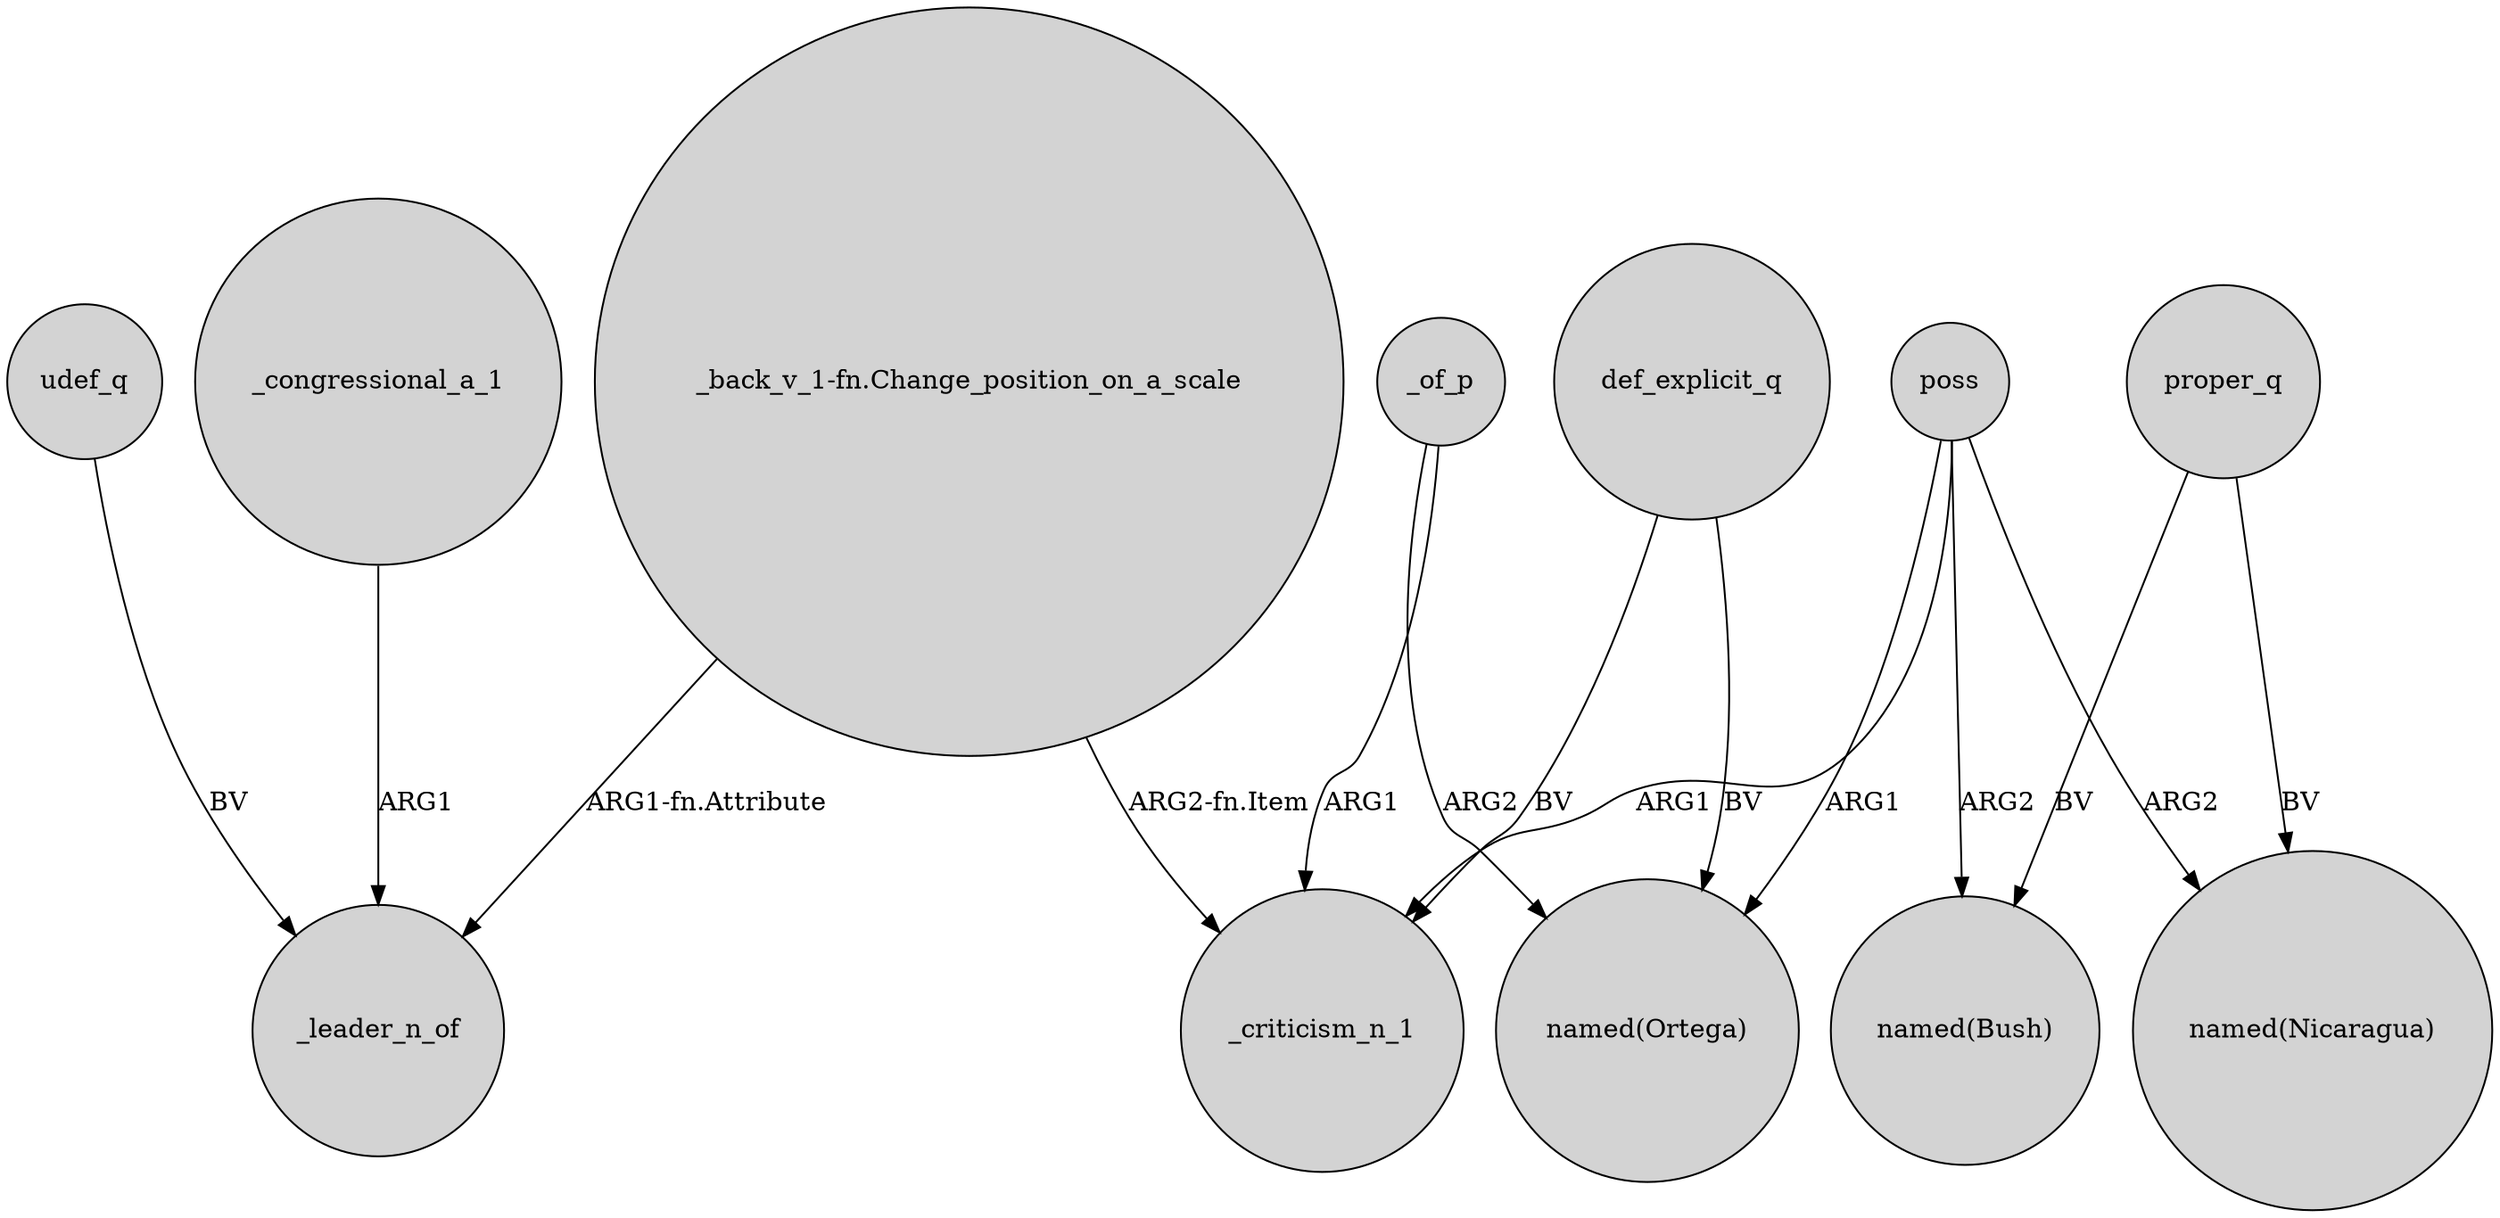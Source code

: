 digraph {
	node [shape=circle style=filled]
	"_back_v_1-fn.Change_position_on_a_scale" -> _leader_n_of [label="ARG1-fn.Attribute"]
	"_back_v_1-fn.Change_position_on_a_scale" -> _criticism_n_1 [label="ARG2-fn.Item"]
	def_explicit_q -> "named(Ortega)" [label=BV]
	poss -> _criticism_n_1 [label=ARG1]
	poss -> "named(Bush)" [label=ARG2]
	def_explicit_q -> _criticism_n_1 [label=BV]
	proper_q -> "named(Nicaragua)" [label=BV]
	_of_p -> "named(Ortega)" [label=ARG2]
	_of_p -> _criticism_n_1 [label=ARG1]
	udef_q -> _leader_n_of [label=BV]
	_congressional_a_1 -> _leader_n_of [label=ARG1]
	proper_q -> "named(Bush)" [label=BV]
	poss -> "named(Nicaragua)" [label=ARG2]
	poss -> "named(Ortega)" [label=ARG1]
}
